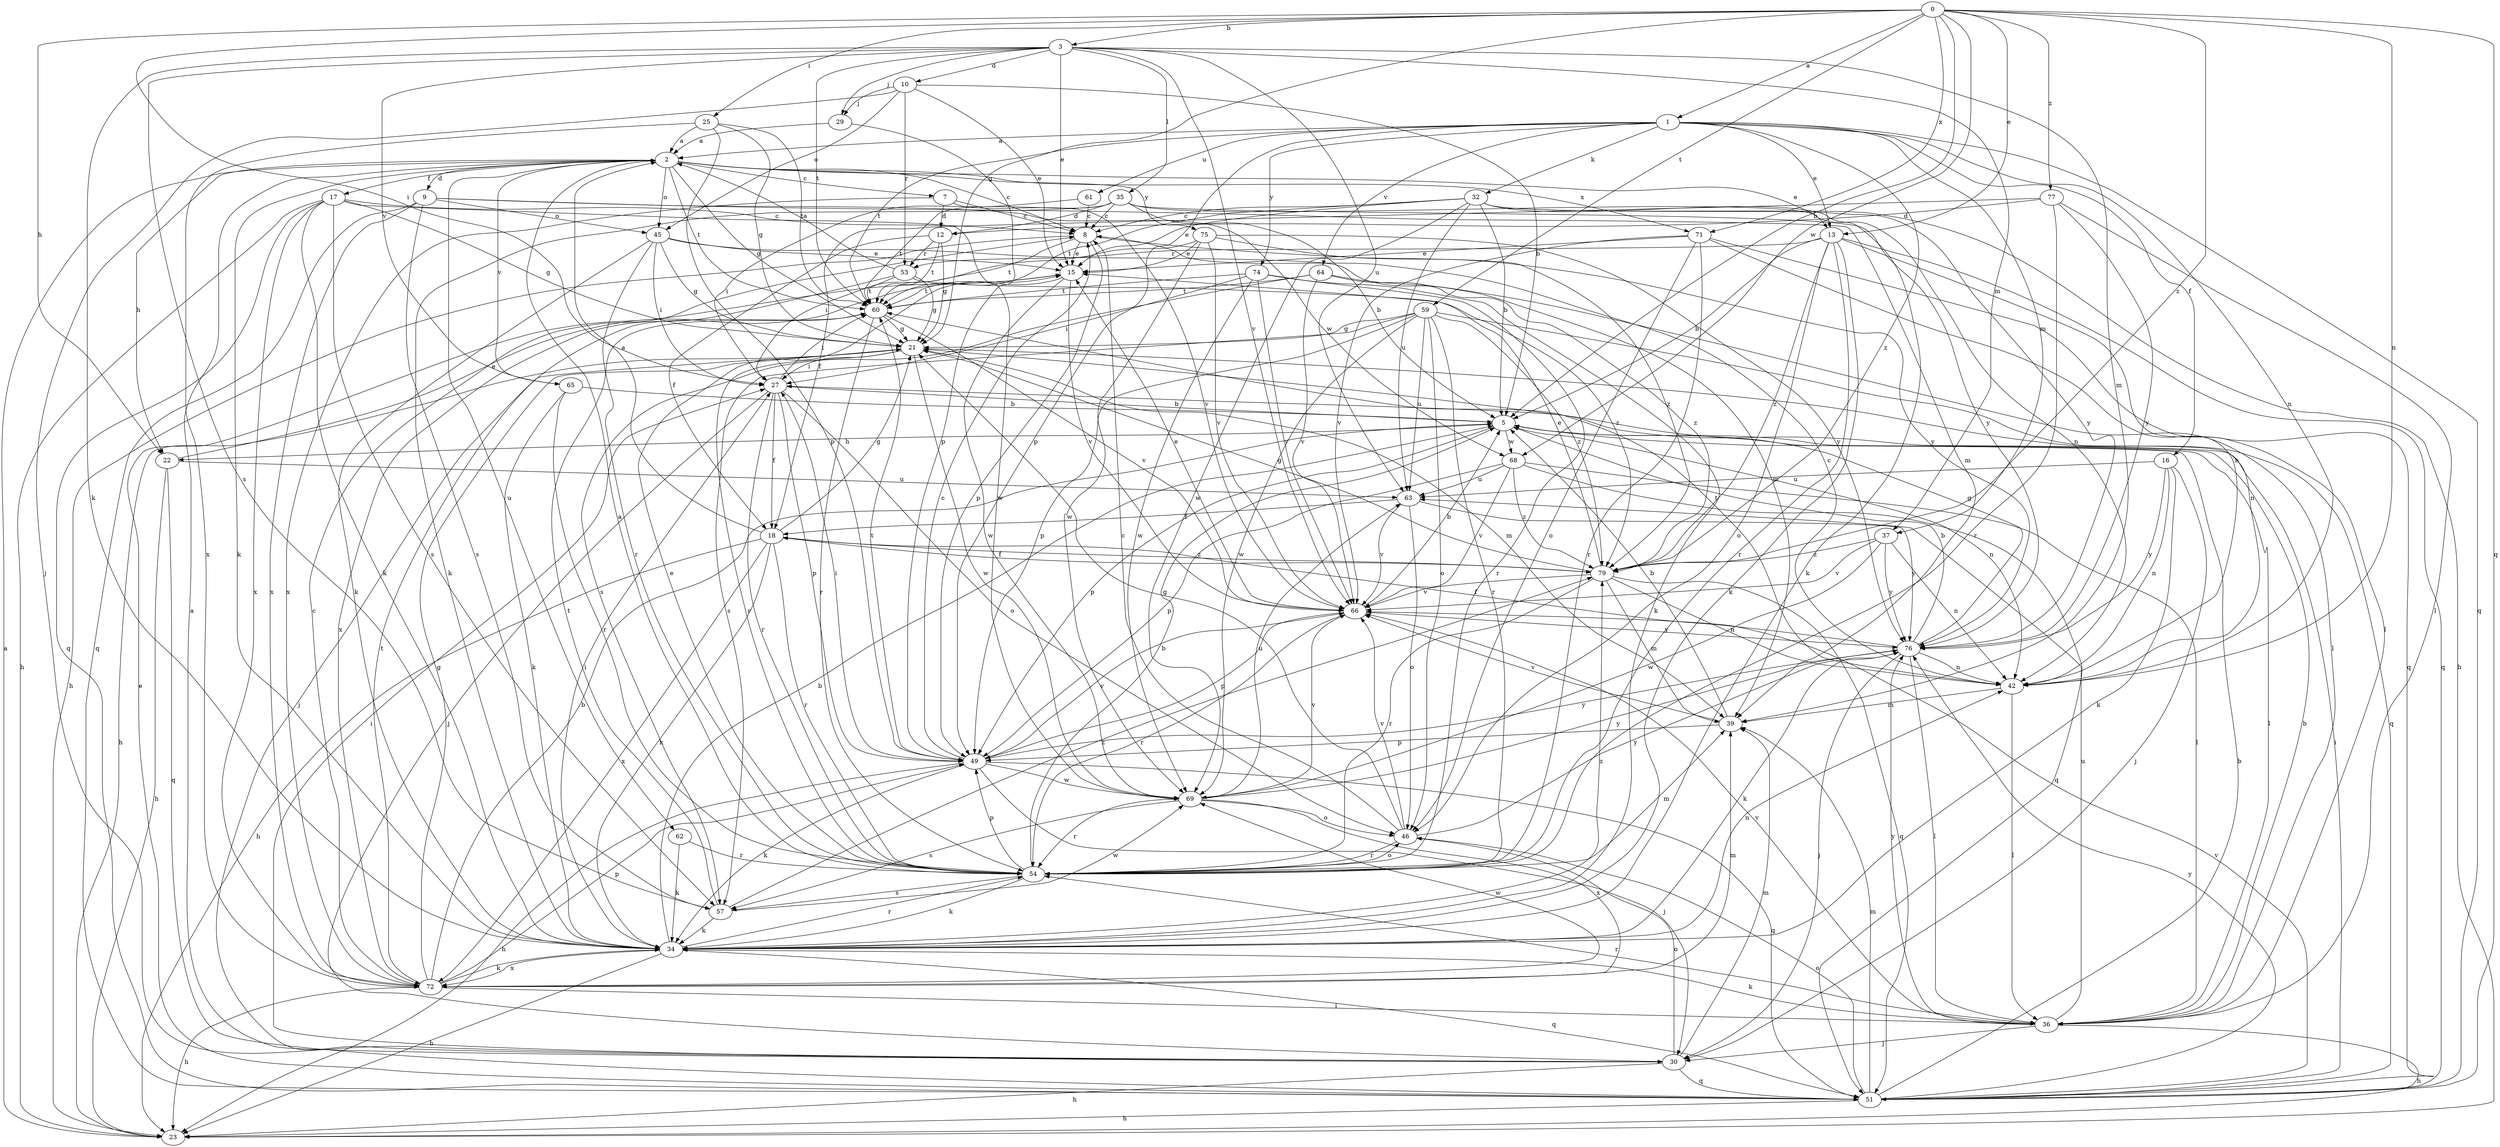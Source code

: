 strict digraph  {
0;
1;
2;
3;
5;
7;
8;
9;
10;
12;
13;
15;
16;
17;
18;
21;
22;
23;
25;
27;
29;
30;
32;
34;
35;
36;
37;
39;
42;
45;
46;
49;
51;
53;
54;
57;
59;
60;
61;
62;
63;
64;
65;
66;
68;
69;
71;
72;
74;
75;
76;
77;
79;
0 -> 1  [label=a];
0 -> 3  [label=b];
0 -> 5  [label=b];
0 -> 13  [label=e];
0 -> 21  [label=g];
0 -> 22  [label=h];
0 -> 25  [label=i];
0 -> 27  [label=i];
0 -> 42  [label=n];
0 -> 51  [label=q];
0 -> 59  [label=t];
0 -> 68  [label=w];
0 -> 71  [label=x];
0 -> 77  [label=z];
0 -> 79  [label=z];
1 -> 2  [label=a];
1 -> 13  [label=e];
1 -> 16  [label=f];
1 -> 32  [label=k];
1 -> 37  [label=m];
1 -> 42  [label=n];
1 -> 49  [label=p];
1 -> 51  [label=q];
1 -> 60  [label=t];
1 -> 61  [label=u];
1 -> 64  [label=v];
1 -> 74  [label=y];
1 -> 79  [label=z];
2 -> 7  [label=c];
2 -> 8  [label=c];
2 -> 9  [label=d];
2 -> 13  [label=e];
2 -> 17  [label=f];
2 -> 21  [label=g];
2 -> 22  [label=h];
2 -> 34  [label=k];
2 -> 45  [label=o];
2 -> 60  [label=t];
2 -> 62  [label=u];
2 -> 65  [label=v];
2 -> 71  [label=x];
2 -> 75  [label=y];
3 -> 10  [label=d];
3 -> 15  [label=e];
3 -> 29  [label=j];
3 -> 34  [label=k];
3 -> 35  [label=l];
3 -> 37  [label=m];
3 -> 39  [label=m];
3 -> 57  [label=s];
3 -> 60  [label=t];
3 -> 63  [label=u];
3 -> 65  [label=v];
3 -> 66  [label=v];
5 -> 22  [label=h];
5 -> 36  [label=l];
5 -> 42  [label=n];
5 -> 49  [label=p];
5 -> 68  [label=w];
7 -> 8  [label=c];
7 -> 12  [label=d];
7 -> 66  [label=v];
7 -> 72  [label=x];
8 -> 15  [label=e];
8 -> 23  [label=h];
8 -> 49  [label=p];
8 -> 60  [label=t];
8 -> 76  [label=y];
9 -> 39  [label=m];
9 -> 45  [label=o];
9 -> 51  [label=q];
9 -> 57  [label=s];
9 -> 68  [label=w];
9 -> 72  [label=x];
10 -> 5  [label=b];
10 -> 15  [label=e];
10 -> 29  [label=j];
10 -> 30  [label=j];
10 -> 45  [label=o];
10 -> 53  [label=r];
12 -> 18  [label=f];
12 -> 21  [label=g];
12 -> 53  [label=r];
12 -> 60  [label=t];
13 -> 5  [label=b];
13 -> 34  [label=k];
13 -> 36  [label=l];
13 -> 46  [label=o];
13 -> 51  [label=q];
13 -> 53  [label=r];
13 -> 54  [label=r];
13 -> 79  [label=z];
15 -> 60  [label=t];
15 -> 66  [label=v];
15 -> 69  [label=w];
16 -> 30  [label=j];
16 -> 34  [label=k];
16 -> 42  [label=n];
16 -> 63  [label=u];
16 -> 76  [label=y];
17 -> 8  [label=c];
17 -> 21  [label=g];
17 -> 23  [label=h];
17 -> 34  [label=k];
17 -> 51  [label=q];
17 -> 57  [label=s];
17 -> 69  [label=w];
17 -> 72  [label=x];
18 -> 2  [label=a];
18 -> 21  [label=g];
18 -> 23  [label=h];
18 -> 34  [label=k];
18 -> 54  [label=r];
18 -> 72  [label=x];
18 -> 79  [label=z];
21 -> 23  [label=h];
21 -> 27  [label=i];
21 -> 30  [label=j];
21 -> 39  [label=m];
21 -> 51  [label=q];
21 -> 54  [label=r];
21 -> 69  [label=w];
22 -> 15  [label=e];
22 -> 23  [label=h];
22 -> 51  [label=q];
22 -> 63  [label=u];
23 -> 2  [label=a];
25 -> 2  [label=a];
25 -> 21  [label=g];
25 -> 49  [label=p];
25 -> 60  [label=t];
25 -> 72  [label=x];
27 -> 5  [label=b];
27 -> 18  [label=f];
27 -> 30  [label=j];
27 -> 46  [label=o];
27 -> 49  [label=p];
27 -> 54  [label=r];
27 -> 60  [label=t];
29 -> 2  [label=a];
29 -> 49  [label=p];
30 -> 2  [label=a];
30 -> 23  [label=h];
30 -> 27  [label=i];
30 -> 39  [label=m];
30 -> 46  [label=o];
30 -> 51  [label=q];
32 -> 5  [label=b];
32 -> 8  [label=c];
32 -> 15  [label=e];
32 -> 23  [label=h];
32 -> 34  [label=k];
32 -> 60  [label=t];
32 -> 63  [label=u];
32 -> 69  [label=w];
32 -> 76  [label=y];
34 -> 5  [label=b];
34 -> 23  [label=h];
34 -> 27  [label=i];
34 -> 42  [label=n];
34 -> 51  [label=q];
34 -> 54  [label=r];
34 -> 72  [label=x];
34 -> 79  [label=z];
35 -> 5  [label=b];
35 -> 8  [label=c];
35 -> 12  [label=d];
35 -> 34  [label=k];
35 -> 42  [label=n];
35 -> 60  [label=t];
35 -> 76  [label=y];
36 -> 5  [label=b];
36 -> 23  [label=h];
36 -> 30  [label=j];
36 -> 34  [label=k];
36 -> 54  [label=r];
36 -> 63  [label=u];
36 -> 66  [label=v];
36 -> 76  [label=y];
37 -> 42  [label=n];
37 -> 66  [label=v];
37 -> 69  [label=w];
37 -> 76  [label=y];
37 -> 79  [label=z];
39 -> 5  [label=b];
39 -> 49  [label=p];
39 -> 66  [label=v];
42 -> 8  [label=c];
42 -> 36  [label=l];
42 -> 39  [label=m];
42 -> 60  [label=t];
45 -> 15  [label=e];
45 -> 21  [label=g];
45 -> 27  [label=i];
45 -> 34  [label=k];
45 -> 39  [label=m];
45 -> 54  [label=r];
46 -> 8  [label=c];
46 -> 21  [label=g];
46 -> 54  [label=r];
46 -> 66  [label=v];
46 -> 76  [label=y];
49 -> 8  [label=c];
49 -> 23  [label=h];
49 -> 27  [label=i];
49 -> 30  [label=j];
49 -> 34  [label=k];
49 -> 51  [label=q];
49 -> 60  [label=t];
49 -> 66  [label=v];
49 -> 69  [label=w];
49 -> 76  [label=y];
51 -> 5  [label=b];
51 -> 15  [label=e];
51 -> 23  [label=h];
51 -> 27  [label=i];
51 -> 39  [label=m];
51 -> 46  [label=o];
51 -> 66  [label=v];
51 -> 76  [label=y];
53 -> 2  [label=a];
53 -> 21  [label=g];
53 -> 60  [label=t];
53 -> 72  [label=x];
53 -> 79  [label=z];
54 -> 2  [label=a];
54 -> 5  [label=b];
54 -> 15  [label=e];
54 -> 34  [label=k];
54 -> 39  [label=m];
54 -> 46  [label=o];
54 -> 49  [label=p];
54 -> 57  [label=s];
57 -> 34  [label=k];
57 -> 60  [label=t];
57 -> 69  [label=w];
57 -> 79  [label=z];
59 -> 21  [label=g];
59 -> 42  [label=n];
59 -> 46  [label=o];
59 -> 49  [label=p];
59 -> 54  [label=r];
59 -> 57  [label=s];
59 -> 63  [label=u];
59 -> 69  [label=w];
59 -> 79  [label=z];
60 -> 21  [label=g];
60 -> 54  [label=r];
60 -> 66  [label=v];
61 -> 8  [label=c];
61 -> 27  [label=i];
62 -> 34  [label=k];
62 -> 54  [label=r];
63 -> 18  [label=f];
63 -> 46  [label=o];
63 -> 66  [label=v];
63 -> 76  [label=y];
64 -> 36  [label=l];
64 -> 57  [label=s];
64 -> 60  [label=t];
64 -> 66  [label=v];
64 -> 79  [label=z];
65 -> 5  [label=b];
65 -> 34  [label=k];
65 -> 54  [label=r];
66 -> 5  [label=b];
66 -> 15  [label=e];
66 -> 49  [label=p];
66 -> 54  [label=r];
66 -> 76  [label=y];
68 -> 36  [label=l];
68 -> 49  [label=p];
68 -> 51  [label=q];
68 -> 63  [label=u];
68 -> 66  [label=v];
68 -> 79  [label=z];
69 -> 46  [label=o];
69 -> 54  [label=r];
69 -> 57  [label=s];
69 -> 63  [label=u];
69 -> 66  [label=v];
69 -> 72  [label=x];
69 -> 76  [label=y];
71 -> 15  [label=e];
71 -> 42  [label=n];
71 -> 46  [label=o];
71 -> 51  [label=q];
71 -> 54  [label=r];
71 -> 66  [label=v];
72 -> 5  [label=b];
72 -> 8  [label=c];
72 -> 21  [label=g];
72 -> 23  [label=h];
72 -> 34  [label=k];
72 -> 36  [label=l];
72 -> 39  [label=m];
72 -> 49  [label=p];
72 -> 60  [label=t];
72 -> 69  [label=w];
74 -> 27  [label=i];
74 -> 34  [label=k];
74 -> 54  [label=r];
74 -> 60  [label=t];
74 -> 66  [label=v];
74 -> 69  [label=w];
75 -> 15  [label=e];
75 -> 27  [label=i];
75 -> 66  [label=v];
75 -> 69  [label=w];
75 -> 76  [label=y];
75 -> 79  [label=z];
76 -> 5  [label=b];
76 -> 18  [label=f];
76 -> 21  [label=g];
76 -> 30  [label=j];
76 -> 34  [label=k];
76 -> 36  [label=l];
76 -> 42  [label=n];
77 -> 12  [label=d];
77 -> 18  [label=f];
77 -> 36  [label=l];
77 -> 54  [label=r];
77 -> 76  [label=y];
79 -> 15  [label=e];
79 -> 18  [label=f];
79 -> 21  [label=g];
79 -> 39  [label=m];
79 -> 42  [label=n];
79 -> 51  [label=q];
79 -> 54  [label=r];
79 -> 66  [label=v];
}
